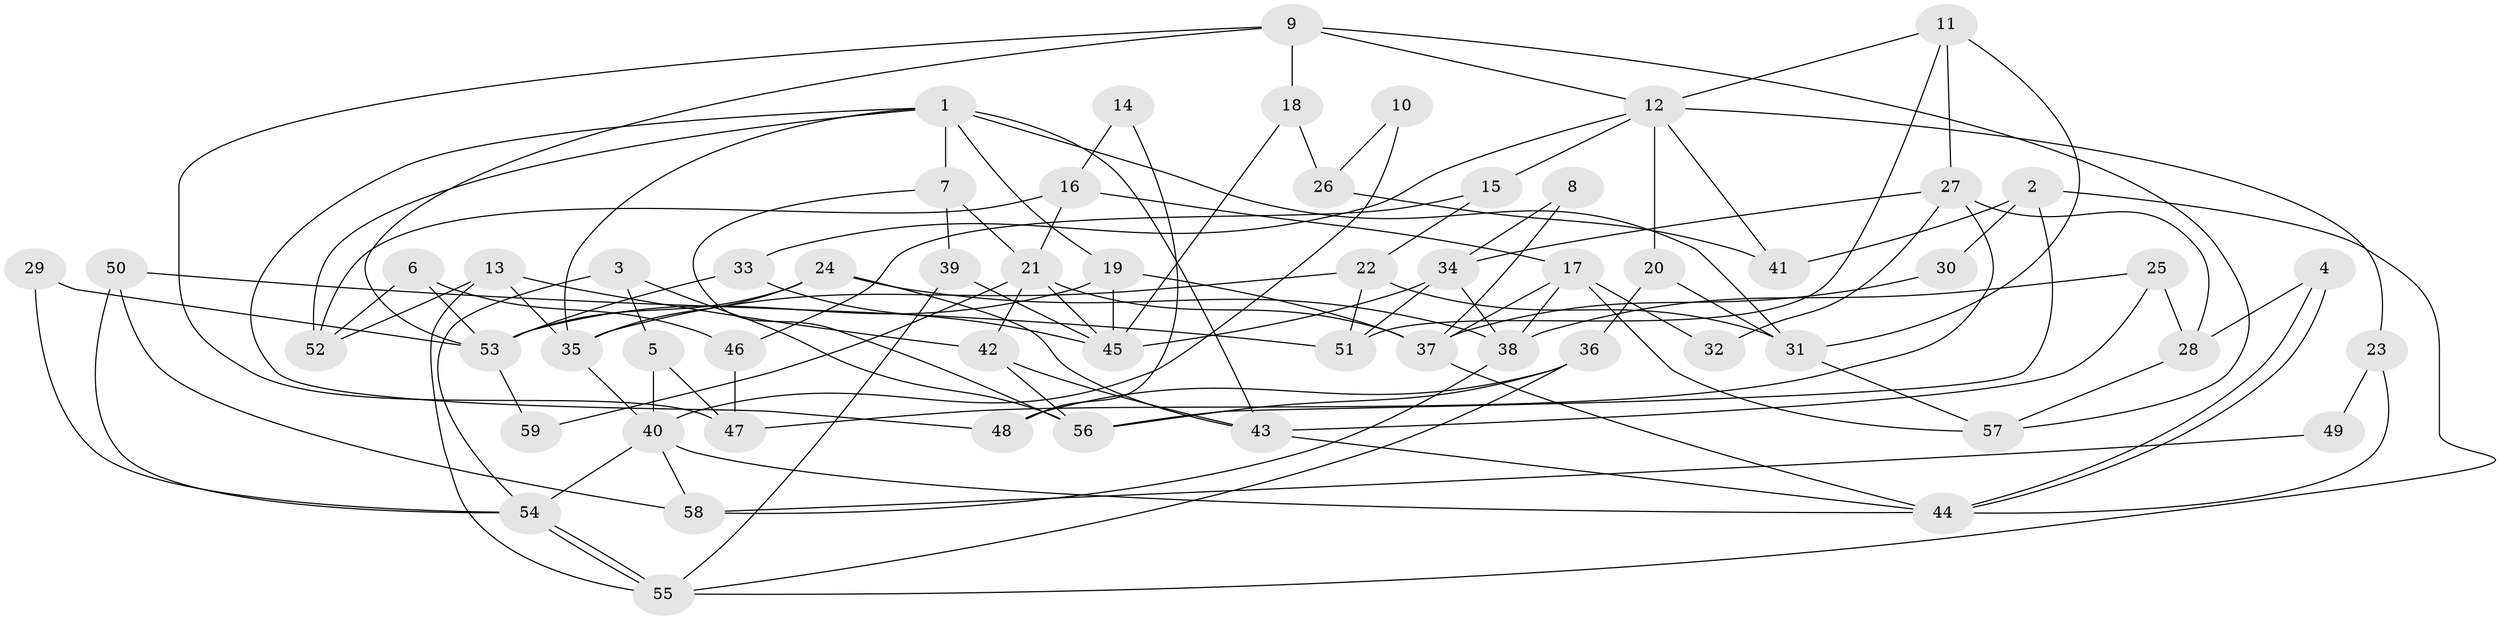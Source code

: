 // Generated by graph-tools (version 1.1) at 2025/11/02/27/25 16:11:18]
// undirected, 59 vertices, 118 edges
graph export_dot {
graph [start="1"]
  node [color=gray90,style=filled];
  1;
  2;
  3;
  4;
  5;
  6;
  7;
  8;
  9;
  10;
  11;
  12;
  13;
  14;
  15;
  16;
  17;
  18;
  19;
  20;
  21;
  22;
  23;
  24;
  25;
  26;
  27;
  28;
  29;
  30;
  31;
  32;
  33;
  34;
  35;
  36;
  37;
  38;
  39;
  40;
  41;
  42;
  43;
  44;
  45;
  46;
  47;
  48;
  49;
  50;
  51;
  52;
  53;
  54;
  55;
  56;
  57;
  58;
  59;
  1 -- 19;
  1 -- 35;
  1 -- 7;
  1 -- 31;
  1 -- 43;
  1 -- 48;
  1 -- 52;
  2 -- 55;
  2 -- 56;
  2 -- 30;
  2 -- 41;
  3 -- 5;
  3 -- 54;
  3 -- 56;
  4 -- 44;
  4 -- 44;
  4 -- 28;
  5 -- 47;
  5 -- 40;
  6 -- 52;
  6 -- 53;
  6 -- 46;
  7 -- 56;
  7 -- 21;
  7 -- 39;
  8 -- 34;
  8 -- 37;
  9 -- 12;
  9 -- 53;
  9 -- 18;
  9 -- 47;
  9 -- 57;
  10 -- 40;
  10 -- 26;
  11 -- 12;
  11 -- 31;
  11 -- 27;
  11 -- 51;
  12 -- 15;
  12 -- 20;
  12 -- 23;
  12 -- 33;
  12 -- 41;
  13 -- 52;
  13 -- 35;
  13 -- 42;
  13 -- 55;
  14 -- 16;
  14 -- 48;
  15 -- 46;
  15 -- 22;
  16 -- 17;
  16 -- 21;
  16 -- 52;
  17 -- 38;
  17 -- 37;
  17 -- 32;
  17 -- 57;
  18 -- 45;
  18 -- 26;
  19 -- 37;
  19 -- 53;
  19 -- 45;
  20 -- 36;
  20 -- 31;
  21 -- 45;
  21 -- 37;
  21 -- 42;
  21 -- 59;
  22 -- 31;
  22 -- 51;
  22 -- 35;
  23 -- 44;
  23 -- 49;
  24 -- 43;
  24 -- 38;
  24 -- 35;
  24 -- 53;
  25 -- 43;
  25 -- 28;
  25 -- 38;
  26 -- 41;
  27 -- 34;
  27 -- 28;
  27 -- 32;
  27 -- 47;
  28 -- 57;
  29 -- 54;
  29 -- 53;
  30 -- 37;
  31 -- 57;
  33 -- 45;
  33 -- 53;
  34 -- 38;
  34 -- 45;
  34 -- 51;
  35 -- 40;
  36 -- 55;
  36 -- 56;
  36 -- 48;
  37 -- 44;
  38 -- 58;
  39 -- 55;
  39 -- 45;
  40 -- 44;
  40 -- 54;
  40 -- 58;
  42 -- 43;
  42 -- 56;
  43 -- 44;
  46 -- 47;
  49 -- 58;
  50 -- 51;
  50 -- 54;
  50 -- 58;
  53 -- 59;
  54 -- 55;
  54 -- 55;
}
